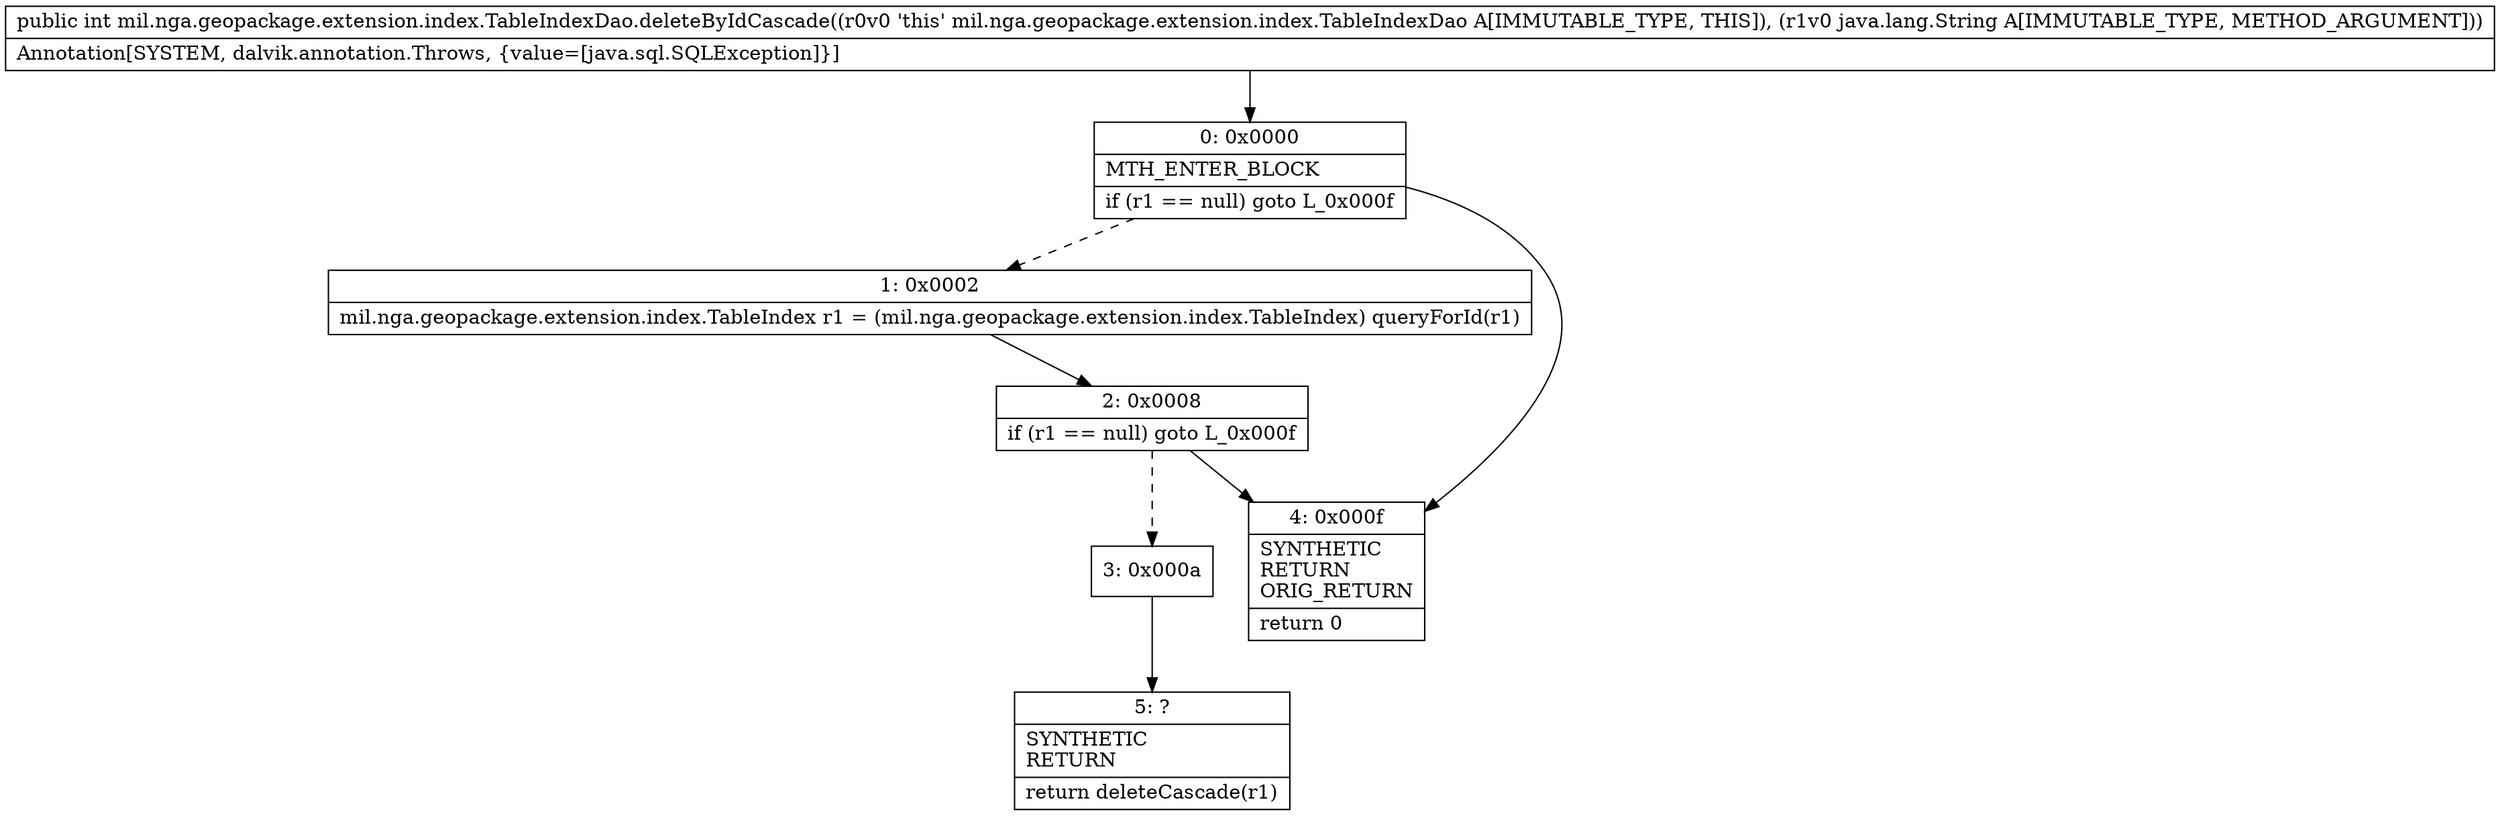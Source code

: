 digraph "CFG formil.nga.geopackage.extension.index.TableIndexDao.deleteByIdCascade(Ljava\/lang\/String;)I" {
Node_0 [shape=record,label="{0\:\ 0x0000|MTH_ENTER_BLOCK\l|if (r1 == null) goto L_0x000f\l}"];
Node_1 [shape=record,label="{1\:\ 0x0002|mil.nga.geopackage.extension.index.TableIndex r1 = (mil.nga.geopackage.extension.index.TableIndex) queryForId(r1)\l}"];
Node_2 [shape=record,label="{2\:\ 0x0008|if (r1 == null) goto L_0x000f\l}"];
Node_3 [shape=record,label="{3\:\ 0x000a}"];
Node_4 [shape=record,label="{4\:\ 0x000f|SYNTHETIC\lRETURN\lORIG_RETURN\l|return 0\l}"];
Node_5 [shape=record,label="{5\:\ ?|SYNTHETIC\lRETURN\l|return deleteCascade(r1)\l}"];
MethodNode[shape=record,label="{public int mil.nga.geopackage.extension.index.TableIndexDao.deleteByIdCascade((r0v0 'this' mil.nga.geopackage.extension.index.TableIndexDao A[IMMUTABLE_TYPE, THIS]), (r1v0 java.lang.String A[IMMUTABLE_TYPE, METHOD_ARGUMENT]))  | Annotation[SYSTEM, dalvik.annotation.Throws, \{value=[java.sql.SQLException]\}]\l}"];
MethodNode -> Node_0;
Node_0 -> Node_1[style=dashed];
Node_0 -> Node_4;
Node_1 -> Node_2;
Node_2 -> Node_3[style=dashed];
Node_2 -> Node_4;
Node_3 -> Node_5;
}

